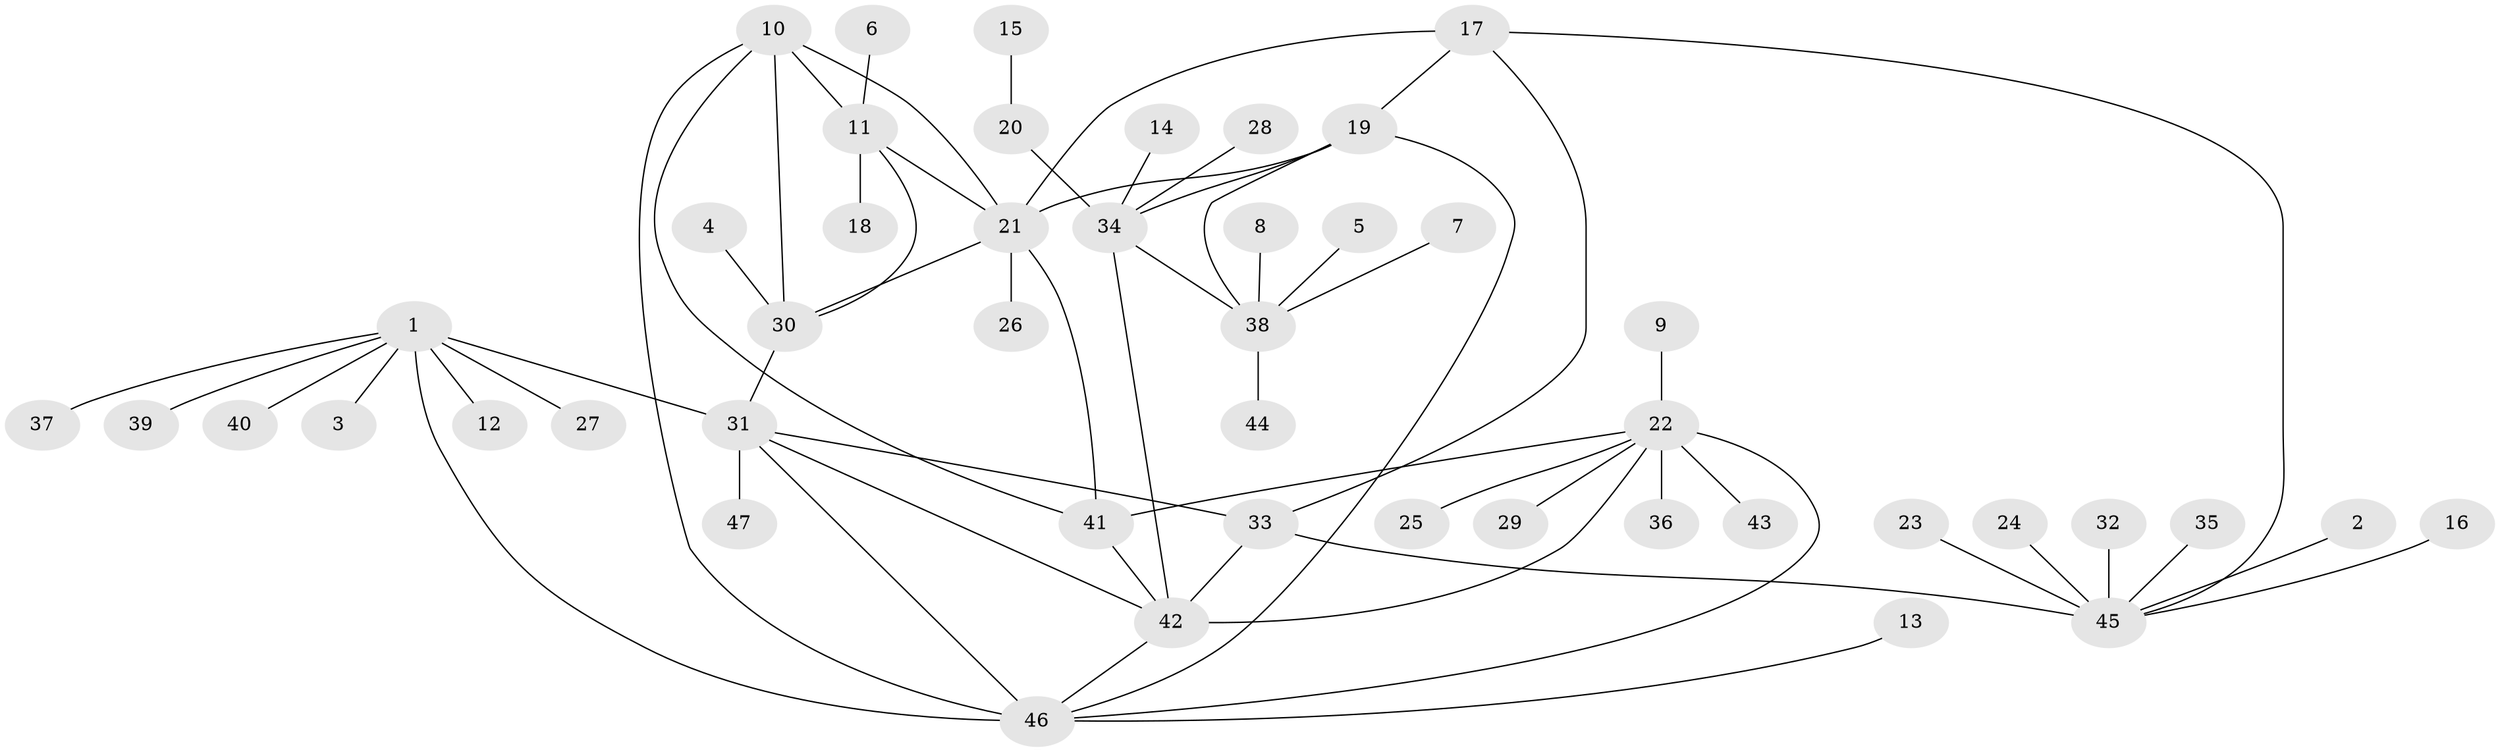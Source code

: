 // original degree distribution, {9: 0.031914893617021274, 11: 0.010638297872340425, 6: 0.05319148936170213, 4: 0.02127659574468085, 10: 0.031914893617021274, 8: 0.031914893617021274, 7: 0.02127659574468085, 5: 0.02127659574468085, 2: 0.11702127659574468, 1: 0.6595744680851063}
// Generated by graph-tools (version 1.1) at 2025/02/03/09/25 03:02:38]
// undirected, 47 vertices, 63 edges
graph export_dot {
graph [start="1"]
  node [color=gray90,style=filled];
  1;
  2;
  3;
  4;
  5;
  6;
  7;
  8;
  9;
  10;
  11;
  12;
  13;
  14;
  15;
  16;
  17;
  18;
  19;
  20;
  21;
  22;
  23;
  24;
  25;
  26;
  27;
  28;
  29;
  30;
  31;
  32;
  33;
  34;
  35;
  36;
  37;
  38;
  39;
  40;
  41;
  42;
  43;
  44;
  45;
  46;
  47;
  1 -- 3 [weight=1.0];
  1 -- 12 [weight=1.0];
  1 -- 27 [weight=1.0];
  1 -- 31 [weight=2.0];
  1 -- 37 [weight=1.0];
  1 -- 39 [weight=1.0];
  1 -- 40 [weight=1.0];
  1 -- 46 [weight=2.0];
  2 -- 45 [weight=1.0];
  4 -- 30 [weight=1.0];
  5 -- 38 [weight=1.0];
  6 -- 11 [weight=1.0];
  7 -- 38 [weight=1.0];
  8 -- 38 [weight=1.0];
  9 -- 22 [weight=1.0];
  10 -- 11 [weight=1.0];
  10 -- 21 [weight=1.0];
  10 -- 30 [weight=1.0];
  10 -- 41 [weight=1.0];
  10 -- 46 [weight=1.0];
  11 -- 18 [weight=1.0];
  11 -- 21 [weight=1.0];
  11 -- 30 [weight=1.0];
  13 -- 46 [weight=1.0];
  14 -- 34 [weight=1.0];
  15 -- 20 [weight=1.0];
  16 -- 45 [weight=1.0];
  17 -- 19 [weight=1.0];
  17 -- 21 [weight=2.0];
  17 -- 33 [weight=2.0];
  17 -- 45 [weight=1.0];
  19 -- 21 [weight=1.0];
  19 -- 34 [weight=2.0];
  19 -- 38 [weight=2.0];
  19 -- 46 [weight=1.0];
  20 -- 34 [weight=1.0];
  21 -- 26 [weight=1.0];
  21 -- 30 [weight=1.0];
  21 -- 41 [weight=1.0];
  22 -- 25 [weight=1.0];
  22 -- 29 [weight=1.0];
  22 -- 36 [weight=1.0];
  22 -- 41 [weight=2.0];
  22 -- 42 [weight=2.0];
  22 -- 43 [weight=1.0];
  22 -- 46 [weight=1.0];
  23 -- 45 [weight=1.0];
  24 -- 45 [weight=1.0];
  28 -- 34 [weight=1.0];
  30 -- 31 [weight=1.0];
  31 -- 33 [weight=1.0];
  31 -- 42 [weight=1.0];
  31 -- 46 [weight=1.0];
  31 -- 47 [weight=1.0];
  32 -- 45 [weight=1.0];
  33 -- 42 [weight=1.0];
  33 -- 45 [weight=2.0];
  34 -- 38 [weight=1.0];
  34 -- 42 [weight=1.0];
  35 -- 45 [weight=1.0];
  38 -- 44 [weight=1.0];
  41 -- 42 [weight=1.0];
  42 -- 46 [weight=1.0];
}
